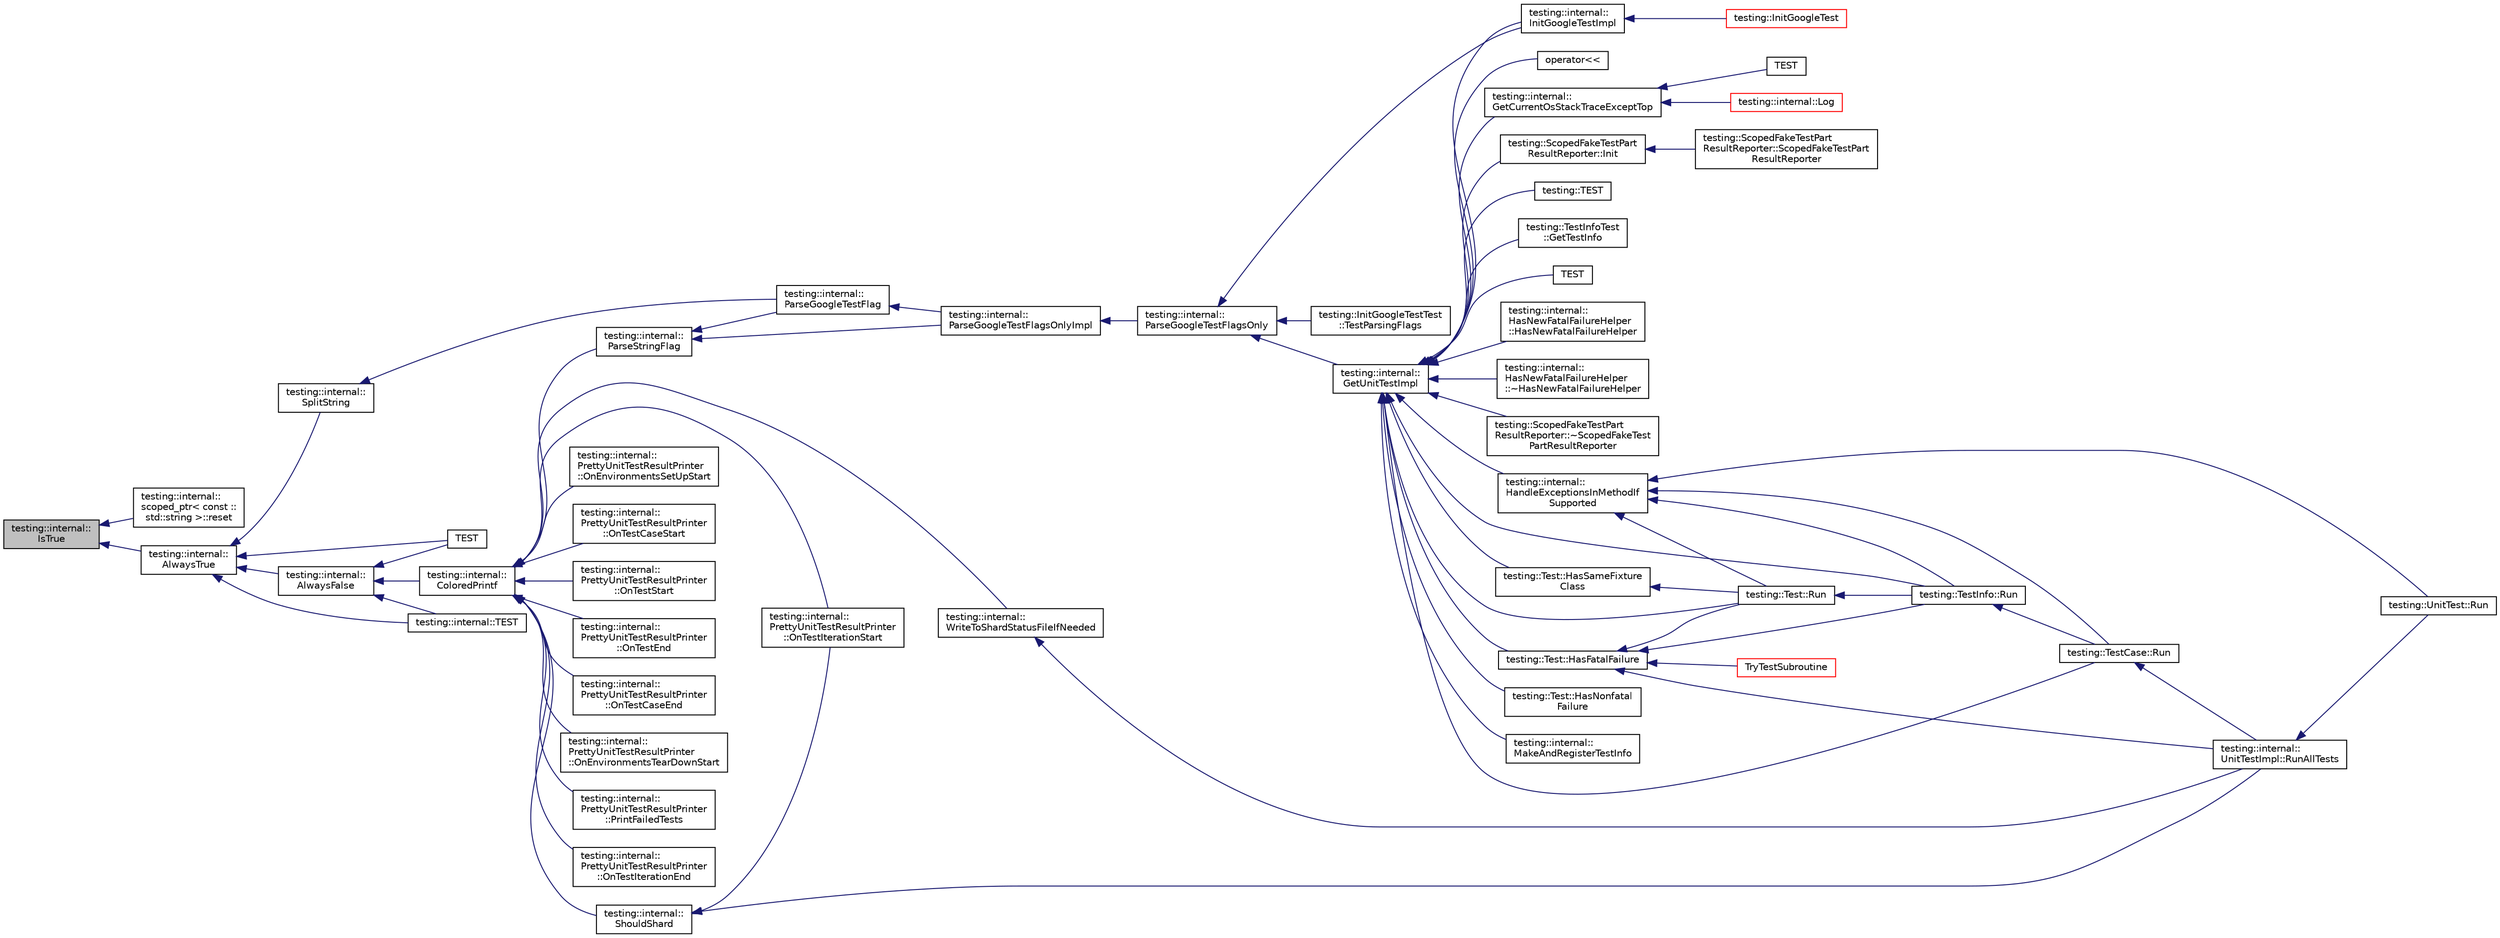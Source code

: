 digraph "testing::internal::IsTrue"
{
  edge [fontname="Helvetica",fontsize="10",labelfontname="Helvetica",labelfontsize="10"];
  node [fontname="Helvetica",fontsize="10",shape=record];
  rankdir="LR";
  Node1642 [label="testing::internal::\lIsTrue",height=0.2,width=0.4,color="black", fillcolor="grey75", style="filled", fontcolor="black"];
  Node1642 -> Node1643 [dir="back",color="midnightblue",fontsize="10",style="solid",fontname="Helvetica"];
  Node1643 [label="testing::internal::\lscoped_ptr\< const ::\lstd::string \>::reset",height=0.2,width=0.4,color="black", fillcolor="white", style="filled",URL="$de/d6a/classtesting_1_1internal_1_1scoped__ptr.html#acac03266a43359801aff0de5c990bec0"];
  Node1642 -> Node1644 [dir="back",color="midnightblue",fontsize="10",style="solid",fontname="Helvetica"];
  Node1644 [label="testing::internal::\lAlwaysTrue",height=0.2,width=0.4,color="black", fillcolor="white", style="filled",URL="$d0/da7/namespacetesting_1_1internal.html#a922c9da63cd4bf94fc473b9ecac76414"];
  Node1644 -> Node1645 [dir="back",color="midnightblue",fontsize="10",style="solid",fontname="Helvetica"];
  Node1645 [label="testing::internal::\lAlwaysFalse",height=0.2,width=0.4,color="black", fillcolor="white", style="filled",URL="$d0/da7/namespacetesting_1_1internal.html#a4b24c851ab13569b1b15b3d259b60d2e"];
  Node1645 -> Node1646 [dir="back",color="midnightblue",fontsize="10",style="solid",fontname="Helvetica"];
  Node1646 [label="testing::internal::\lColoredPrintf",height=0.2,width=0.4,color="black", fillcolor="white", style="filled",URL="$d0/da7/namespacetesting_1_1internal.html#adef3055706176001364e54eb73a87e31"];
  Node1646 -> Node1647 [dir="back",color="midnightblue",fontsize="10",style="solid",fontname="Helvetica"];
  Node1647 [label="testing::internal::\lPrettyUnitTestResultPrinter\l::OnTestIterationStart",height=0.2,width=0.4,color="black", fillcolor="white", style="filled",URL="$d7/d8b/classtesting_1_1internal_1_1_pretty_unit_test_result_printer.html#abdba10a8c97e272ab4cee97cb652c957"];
  Node1646 -> Node1648 [dir="back",color="midnightblue",fontsize="10",style="solid",fontname="Helvetica"];
  Node1648 [label="testing::internal::\lPrettyUnitTestResultPrinter\l::OnEnvironmentsSetUpStart",height=0.2,width=0.4,color="black", fillcolor="white", style="filled",URL="$d7/d8b/classtesting_1_1internal_1_1_pretty_unit_test_result_printer.html#a846a5e82b421e04fcdd2b1b2b64b162f"];
  Node1646 -> Node1649 [dir="back",color="midnightblue",fontsize="10",style="solid",fontname="Helvetica"];
  Node1649 [label="testing::internal::\lPrettyUnitTestResultPrinter\l::OnTestCaseStart",height=0.2,width=0.4,color="black", fillcolor="white", style="filled",URL="$d7/d8b/classtesting_1_1internal_1_1_pretty_unit_test_result_printer.html#adcb68c729565d4bcdf8418a52902c3de"];
  Node1646 -> Node1650 [dir="back",color="midnightblue",fontsize="10",style="solid",fontname="Helvetica"];
  Node1650 [label="testing::internal::\lPrettyUnitTestResultPrinter\l::OnTestStart",height=0.2,width=0.4,color="black", fillcolor="white", style="filled",URL="$d7/d8b/classtesting_1_1internal_1_1_pretty_unit_test_result_printer.html#a5078ee71cfa97e37ae7a9366149195c5"];
  Node1646 -> Node1651 [dir="back",color="midnightblue",fontsize="10",style="solid",fontname="Helvetica"];
  Node1651 [label="testing::internal::\lPrettyUnitTestResultPrinter\l::OnTestEnd",height=0.2,width=0.4,color="black", fillcolor="white", style="filled",URL="$d7/d8b/classtesting_1_1internal_1_1_pretty_unit_test_result_printer.html#a06749ff2b32a16c127374ecd015f13e0"];
  Node1646 -> Node1652 [dir="back",color="midnightblue",fontsize="10",style="solid",fontname="Helvetica"];
  Node1652 [label="testing::internal::\lPrettyUnitTestResultPrinter\l::OnTestCaseEnd",height=0.2,width=0.4,color="black", fillcolor="white", style="filled",URL="$d7/d8b/classtesting_1_1internal_1_1_pretty_unit_test_result_printer.html#a7a62fe58fa6f6aace813eb62b31e5a51"];
  Node1646 -> Node1653 [dir="back",color="midnightblue",fontsize="10",style="solid",fontname="Helvetica"];
  Node1653 [label="testing::internal::\lPrettyUnitTestResultPrinter\l::OnEnvironmentsTearDownStart",height=0.2,width=0.4,color="black", fillcolor="white", style="filled",URL="$d7/d8b/classtesting_1_1internal_1_1_pretty_unit_test_result_printer.html#afea9dc849c92fdbc1d8505f4c74ffc1a"];
  Node1646 -> Node1654 [dir="back",color="midnightblue",fontsize="10",style="solid",fontname="Helvetica"];
  Node1654 [label="testing::internal::\lPrettyUnitTestResultPrinter\l::PrintFailedTests",height=0.2,width=0.4,color="black", fillcolor="white", style="filled",URL="$d7/d8b/classtesting_1_1internal_1_1_pretty_unit_test_result_printer.html#aca5a9dc08998948e293b307d931b3f86"];
  Node1646 -> Node1655 [dir="back",color="midnightblue",fontsize="10",style="solid",fontname="Helvetica"];
  Node1655 [label="testing::internal::\lPrettyUnitTestResultPrinter\l::OnTestIterationEnd",height=0.2,width=0.4,color="black", fillcolor="white", style="filled",URL="$d7/d8b/classtesting_1_1internal_1_1_pretty_unit_test_result_printer.html#ac29b30216023baddda04ef5889f484ff"];
  Node1646 -> Node1656 [dir="back",color="midnightblue",fontsize="10",style="solid",fontname="Helvetica"];
  Node1656 [label="testing::internal::\lWriteToShardStatusFileIfNeeded",height=0.2,width=0.4,color="black", fillcolor="white", style="filled",URL="$d0/da7/namespacetesting_1_1internal.html#a19b35b39782d41e6ef76e1910a3a502e"];
  Node1656 -> Node1657 [dir="back",color="midnightblue",fontsize="10",style="solid",fontname="Helvetica"];
  Node1657 [label="testing::internal::\lUnitTestImpl::RunAllTests",height=0.2,width=0.4,color="black", fillcolor="white", style="filled",URL="$d7/dda/classtesting_1_1internal_1_1_unit_test_impl.html#a1fb6be9971f4768c4136a05aa9e7e375"];
  Node1657 -> Node1658 [dir="back",color="midnightblue",fontsize="10",style="solid",fontname="Helvetica"];
  Node1658 [label="testing::UnitTest::Run",height=0.2,width=0.4,color="black", fillcolor="white", style="filled",URL="$d7/d47/classtesting_1_1_unit_test.html#a2febc800536b44500565f4c423f359d3"];
  Node1646 -> Node1659 [dir="back",color="midnightblue",fontsize="10",style="solid",fontname="Helvetica"];
  Node1659 [label="testing::internal::\lShouldShard",height=0.2,width=0.4,color="black", fillcolor="white", style="filled",URL="$d0/da7/namespacetesting_1_1internal.html#a0fe41657b1d1ab7ec4e37ec07403ee6c"];
  Node1659 -> Node1647 [dir="back",color="midnightblue",fontsize="10",style="solid",fontname="Helvetica"];
  Node1659 -> Node1657 [dir="back",color="midnightblue",fontsize="10",style="solid",fontname="Helvetica"];
  Node1646 -> Node1660 [dir="back",color="midnightblue",fontsize="10",style="solid",fontname="Helvetica"];
  Node1660 [label="testing::internal::\lParseStringFlag",height=0.2,width=0.4,color="black", fillcolor="white", style="filled",URL="$d0/da7/namespacetesting_1_1internal.html#aa4ce312efaaf7a97aac2303173afe021"];
  Node1660 -> Node1661 [dir="back",color="midnightblue",fontsize="10",style="solid",fontname="Helvetica"];
  Node1661 [label="testing::internal::\lParseGoogleTestFlag",height=0.2,width=0.4,color="black", fillcolor="white", style="filled",URL="$d0/da7/namespacetesting_1_1internal.html#afccff08aa2b1ede0dd32c1364a5dee42"];
  Node1661 -> Node1662 [dir="back",color="midnightblue",fontsize="10",style="solid",fontname="Helvetica"];
  Node1662 [label="testing::internal::\lParseGoogleTestFlagsOnlyImpl",height=0.2,width=0.4,color="black", fillcolor="white", style="filled",URL="$d0/da7/namespacetesting_1_1internal.html#ae4c46ce8c3d016848fff52cc5133f2ac"];
  Node1662 -> Node1663 [dir="back",color="midnightblue",fontsize="10",style="solid",fontname="Helvetica"];
  Node1663 [label="testing::internal::\lParseGoogleTestFlagsOnly",height=0.2,width=0.4,color="black", fillcolor="white", style="filled",URL="$d0/da7/namespacetesting_1_1internal.html#a472880afbcc592a41e3d623e2dec8412"];
  Node1663 -> Node1664 [dir="back",color="midnightblue",fontsize="10",style="solid",fontname="Helvetica"];
  Node1664 [label="testing::internal::\lGetUnitTestImpl",height=0.2,width=0.4,color="black", fillcolor="white", style="filled",URL="$d0/da7/namespacetesting_1_1internal.html#a9bd0caf5d16512de38b39599c13ee634"];
  Node1664 -> Node1665 [dir="back",color="midnightblue",fontsize="10",style="solid",fontname="Helvetica"];
  Node1665 [label="testing::internal::\lHasNewFatalFailureHelper\l::HasNewFatalFailureHelper",height=0.2,width=0.4,color="black", fillcolor="white", style="filled",URL="$d7/d43/classtesting_1_1internal_1_1_has_new_fatal_failure_helper.html#a59190a7188db558c00b4c6bf9251859a"];
  Node1664 -> Node1666 [dir="back",color="midnightblue",fontsize="10",style="solid",fontname="Helvetica"];
  Node1666 [label="testing::internal::\lHasNewFatalFailureHelper\l::~HasNewFatalFailureHelper",height=0.2,width=0.4,color="black", fillcolor="white", style="filled",URL="$d7/d43/classtesting_1_1internal_1_1_has_new_fatal_failure_helper.html#a913b1bc7c372868c9b2dbb009044ee97"];
  Node1664 -> Node1667 [dir="back",color="midnightblue",fontsize="10",style="solid",fontname="Helvetica"];
  Node1667 [label="testing::ScopedFakeTestPart\lResultReporter::Init",height=0.2,width=0.4,color="black", fillcolor="white", style="filled",URL="$d2/db7/classtesting_1_1_scoped_fake_test_part_result_reporter.html#a28d280a3f5d172d63b94f70b8e7660d7"];
  Node1667 -> Node1668 [dir="back",color="midnightblue",fontsize="10",style="solid",fontname="Helvetica"];
  Node1668 [label="testing::ScopedFakeTestPart\lResultReporter::ScopedFakeTestPart\lResultReporter",height=0.2,width=0.4,color="black", fillcolor="white", style="filled",URL="$d2/db7/classtesting_1_1_scoped_fake_test_part_result_reporter.html#aa0100ecf4799fb51d45167be6a5de1d5"];
  Node1664 -> Node1669 [dir="back",color="midnightblue",fontsize="10",style="solid",fontname="Helvetica"];
  Node1669 [label="testing::ScopedFakeTestPart\lResultReporter::~ScopedFakeTest\lPartResultReporter",height=0.2,width=0.4,color="black", fillcolor="white", style="filled",URL="$d2/db7/classtesting_1_1_scoped_fake_test_part_result_reporter.html#a4817d59ca70228ebd5d5c3c4e8dd729d"];
  Node1664 -> Node1670 [dir="back",color="midnightblue",fontsize="10",style="solid",fontname="Helvetica"];
  Node1670 [label="testing::Test::HasSameFixture\lClass",height=0.2,width=0.4,color="black", fillcolor="white", style="filled",URL="$df/d69/classtesting_1_1_test.html#ab76536a462529a457429061e209a8ee7"];
  Node1670 -> Node1671 [dir="back",color="midnightblue",fontsize="10",style="solid",fontname="Helvetica"];
  Node1671 [label="testing::Test::Run",height=0.2,width=0.4,color="black", fillcolor="white", style="filled",URL="$df/d69/classtesting_1_1_test.html#ab70d07cb03d17ccb1aedc2be66eaccff"];
  Node1671 -> Node1672 [dir="back",color="midnightblue",fontsize="10",style="solid",fontname="Helvetica"];
  Node1672 [label="testing::TestInfo::Run",height=0.2,width=0.4,color="black", fillcolor="white", style="filled",URL="$d1/d79/classtesting_1_1_test_info.html#ade784915e9be3a01e3a6ef509b77d6c9"];
  Node1672 -> Node1673 [dir="back",color="midnightblue",fontsize="10",style="solid",fontname="Helvetica"];
  Node1673 [label="testing::TestCase::Run",height=0.2,width=0.4,color="black", fillcolor="white", style="filled",URL="$d0/dfa/classtesting_1_1_test_case.html#a6f5b3724cd5a8e446cd48a6150d08cde"];
  Node1673 -> Node1657 [dir="back",color="midnightblue",fontsize="10",style="solid",fontname="Helvetica"];
  Node1664 -> Node1674 [dir="back",color="midnightblue",fontsize="10",style="solid",fontname="Helvetica"];
  Node1674 [label="testing::internal::\lHandleExceptionsInMethodIf\lSupported",height=0.2,width=0.4,color="black", fillcolor="white", style="filled",URL="$d0/da7/namespacetesting_1_1internal.html#addb2ed165b92b74e25fe9ebe9e46b9f9"];
  Node1674 -> Node1671 [dir="back",color="midnightblue",fontsize="10",style="solid",fontname="Helvetica"];
  Node1674 -> Node1672 [dir="back",color="midnightblue",fontsize="10",style="solid",fontname="Helvetica"];
  Node1674 -> Node1673 [dir="back",color="midnightblue",fontsize="10",style="solid",fontname="Helvetica"];
  Node1674 -> Node1658 [dir="back",color="midnightblue",fontsize="10",style="solid",fontname="Helvetica"];
  Node1664 -> Node1671 [dir="back",color="midnightblue",fontsize="10",style="solid",fontname="Helvetica"];
  Node1664 -> Node1675 [dir="back",color="midnightblue",fontsize="10",style="solid",fontname="Helvetica"];
  Node1675 [label="testing::Test::HasFatalFailure",height=0.2,width=0.4,color="black", fillcolor="white", style="filled",URL="$df/d69/classtesting_1_1_test.html#a5e83604628ef542af888d631566ff60c"];
  Node1675 -> Node1671 [dir="back",color="midnightblue",fontsize="10",style="solid",fontname="Helvetica"];
  Node1675 -> Node1672 [dir="back",color="midnightblue",fontsize="10",style="solid",fontname="Helvetica"];
  Node1675 -> Node1657 [dir="back",color="midnightblue",fontsize="10",style="solid",fontname="Helvetica"];
  Node1675 -> Node1676 [dir="back",color="midnightblue",fontsize="10",style="solid",fontname="Helvetica"];
  Node1676 [label="TryTestSubroutine",height=0.2,width=0.4,color="red", fillcolor="white", style="filled",URL="$de/db0/gtest__output__test___8cc.html#a14e796981ca8d3c71dbd2b839c1ce784"];
  Node1664 -> Node1678 [dir="back",color="midnightblue",fontsize="10",style="solid",fontname="Helvetica"];
  Node1678 [label="testing::Test::HasNonfatal\lFailure",height=0.2,width=0.4,color="black", fillcolor="white", style="filled",URL="$df/d69/classtesting_1_1_test.html#a8c00e8cc6fe10616b480bd54d2a426cb"];
  Node1664 -> Node1679 [dir="back",color="midnightblue",fontsize="10",style="solid",fontname="Helvetica"];
  Node1679 [label="testing::internal::\lMakeAndRegisterTestInfo",height=0.2,width=0.4,color="black", fillcolor="white", style="filled",URL="$d0/da7/namespacetesting_1_1internal.html#a7f2e4e46c969fcae9d801d93a3e932fd"];
  Node1664 -> Node1672 [dir="back",color="midnightblue",fontsize="10",style="solid",fontname="Helvetica"];
  Node1664 -> Node1673 [dir="back",color="midnightblue",fontsize="10",style="solid",fontname="Helvetica"];
  Node1664 -> Node1680 [dir="back",color="midnightblue",fontsize="10",style="solid",fontname="Helvetica"];
  Node1680 [label="testing::internal::\lGetCurrentOsStackTraceExceptTop",height=0.2,width=0.4,color="black", fillcolor="white", style="filled",URL="$d0/da7/namespacetesting_1_1internal.html#aeb475922b8cd1e6c60ac052bbc396e62"];
  Node1680 -> Node1681 [dir="back",color="midnightblue",fontsize="10",style="solid",fontname="Helvetica"];
  Node1681 [label="testing::internal::Log",height=0.2,width=0.4,color="red", fillcolor="white", style="filled",URL="$d0/da7/namespacetesting_1_1internal.html#a8a57ce0412334a3f487bbaa8321febbe"];
  Node1680 -> Node1689 [dir="back",color="midnightblue",fontsize="10",style="solid",fontname="Helvetica"];
  Node1689 [label="TEST",height=0.2,width=0.4,color="black", fillcolor="white", style="filled",URL="$df/d01/gtest__unittest_8cc.html#a386c193fa342a6cb3a88ffe4751a264b"];
  Node1664 -> Node1690 [dir="back",color="midnightblue",fontsize="10",style="solid",fontname="Helvetica"];
  Node1690 [label="testing::internal::\lInitGoogleTestImpl",height=0.2,width=0.4,color="black", fillcolor="white", style="filled",URL="$d0/da7/namespacetesting_1_1internal.html#ac3c6fa93391768aa91c6238b31aaeeb5"];
  Node1690 -> Node1691 [dir="back",color="midnightblue",fontsize="10",style="solid",fontname="Helvetica"];
  Node1691 [label="testing::InitGoogleTest",height=0.2,width=0.4,color="red", fillcolor="white", style="filled",URL="$d0/d75/namespacetesting.html#afd726ae08c9bd16dc52f78c822d9946b"];
  Node1664 -> Node1700 [dir="back",color="midnightblue",fontsize="10",style="solid",fontname="Helvetica"];
  Node1700 [label="operator\<\<",height=0.2,width=0.4,color="black", fillcolor="white", style="filled",URL="$df/d01/gtest__unittest_8cc.html#a5f23eac320bc1c1dcd3cec464e31b5c6"];
  Node1664 -> Node1701 [dir="back",color="midnightblue",fontsize="10",style="solid",fontname="Helvetica"];
  Node1701 [label="testing::TEST",height=0.2,width=0.4,color="black", fillcolor="white", style="filled",URL="$d0/d75/namespacetesting.html#ae0cbea692840c88ab0b03285eb69ac97"];
  Node1664 -> Node1702 [dir="back",color="midnightblue",fontsize="10",style="solid",fontname="Helvetica"];
  Node1702 [label="testing::TestInfoTest\l::GetTestInfo",height=0.2,width=0.4,color="black", fillcolor="white", style="filled",URL="$d8/dd2/classtesting_1_1_test_info_test.html#a4140c1302bf53c7f1375a23923624f04"];
  Node1664 -> Node1703 [dir="back",color="midnightblue",fontsize="10",style="solid",fontname="Helvetica"];
  Node1703 [label="TEST",height=0.2,width=0.4,color="black", fillcolor="white", style="filled",URL="$df/d01/gtest__unittest_8cc.html#a3e3bfce9c199215053e43d9d1a248af8"];
  Node1663 -> Node1690 [dir="back",color="midnightblue",fontsize="10",style="solid",fontname="Helvetica"];
  Node1663 -> Node1704 [dir="back",color="midnightblue",fontsize="10",style="solid",fontname="Helvetica"];
  Node1704 [label="testing::InitGoogleTestTest\l::TestParsingFlags",height=0.2,width=0.4,color="black", fillcolor="white", style="filled",URL="$d4/d81/classtesting_1_1_init_google_test_test.html#add290338cf429308d0ab275ae4c46e69"];
  Node1660 -> Node1662 [dir="back",color="midnightblue",fontsize="10",style="solid",fontname="Helvetica"];
  Node1645 -> Node1705 [dir="back",color="midnightblue",fontsize="10",style="solid",fontname="Helvetica"];
  Node1705 [label="TEST",height=0.2,width=0.4,color="black", fillcolor="white", style="filled",URL="$d8/d88/gtest-death-test__test_8cc.html#aacb04a80e0263de84b203b95cc421437"];
  Node1645 -> Node1706 [dir="back",color="midnightblue",fontsize="10",style="solid",fontname="Helvetica"];
  Node1706 [label="testing::internal::TEST",height=0.2,width=0.4,color="black", fillcolor="white", style="filled",URL="$d0/da7/namespacetesting_1_1internal.html#a26d00130a017a66d0d60dc5a02a13d25"];
  Node1644 -> Node1707 [dir="back",color="midnightblue",fontsize="10",style="solid",fontname="Helvetica"];
  Node1707 [label="testing::internal::\lSplitString",height=0.2,width=0.4,color="black", fillcolor="white", style="filled",URL="$d0/da7/namespacetesting_1_1internal.html#a8eb8eddf760375a490e007b20777ec56"];
  Node1707 -> Node1661 [dir="back",color="midnightblue",fontsize="10",style="solid",fontname="Helvetica"];
  Node1644 -> Node1705 [dir="back",color="midnightblue",fontsize="10",style="solid",fontname="Helvetica"];
  Node1644 -> Node1706 [dir="back",color="midnightblue",fontsize="10",style="solid",fontname="Helvetica"];
}

